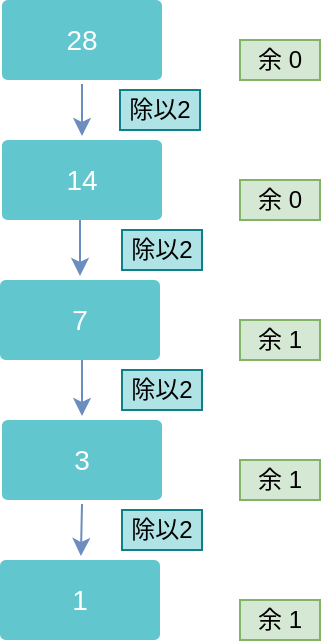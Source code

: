 <mxfile version="11.1.4" type="device"><diagram id="6a731a19-8d31-9384-78a2-239565b7b9f0" name="Page-1"><mxGraphModel dx="946" dy="605" grid="1" gridSize="10" guides="1" tooltips="1" connect="1" arrows="1" fold="1" page="1" pageScale="1" pageWidth="1169" pageHeight="827" background="#ffffff" math="0" shadow="0"><root><mxCell id="0"/><mxCell id="1" parent="0"/><mxCell id="1778" value="28" style="rounded=1;whiteSpace=wrap;html=1;shadow=0;labelBackgroundColor=none;strokeColor=none;strokeWidth=3;fillColor=#61c6ce;fontFamily=Helvetica;fontSize=14;fontColor=#FFFFFF;align=center;spacing=5;fontStyle=0;arcSize=7;perimeterSpacing=2;" parent="1" vertex="1"><mxGeometry x="601" y="120" width="80" height="40" as="geometry"/></mxCell><mxCell id="nc9p15bqsM3jab1Rc4Ui-1781" value="14" style="rounded=1;whiteSpace=wrap;html=1;shadow=0;labelBackgroundColor=none;strokeColor=none;strokeWidth=3;fillColor=#61c6ce;fontFamily=Helvetica;fontSize=14;fontColor=#FFFFFF;align=center;spacing=5;fontStyle=0;arcSize=7;perimeterSpacing=2;" vertex="1" parent="1"><mxGeometry x="601" y="190" width="80" height="40" as="geometry"/></mxCell><mxCell id="nc9p15bqsM3jab1Rc4Ui-1791" value="7" style="rounded=1;whiteSpace=wrap;html=1;shadow=0;labelBackgroundColor=none;strokeColor=none;strokeWidth=3;fillColor=#61c6ce;fontFamily=Helvetica;fontSize=14;fontColor=#FFFFFF;align=center;spacing=5;fontStyle=0;arcSize=7;perimeterSpacing=2;" vertex="1" parent="1"><mxGeometry x="600" y="260" width="80" height="40" as="geometry"/></mxCell><mxCell id="nc9p15bqsM3jab1Rc4Ui-1795" value="3" style="rounded=1;whiteSpace=wrap;html=1;shadow=0;labelBackgroundColor=none;strokeColor=none;strokeWidth=3;fillColor=#61c6ce;fontFamily=Helvetica;fontSize=14;fontColor=#FFFFFF;align=center;spacing=5;fontStyle=0;arcSize=7;perimeterSpacing=2;" vertex="1" parent="1"><mxGeometry x="601" y="330" width="80" height="40" as="geometry"/></mxCell><mxCell id="nc9p15bqsM3jab1Rc4Ui-1807" value="余 0" style="text;html=1;strokeColor=#82b366;fillColor=#d5e8d4;align=center;verticalAlign=middle;whiteSpace=wrap;rounded=0;" vertex="1" parent="1"><mxGeometry x="720" y="140" width="40" height="20" as="geometry"/></mxCell><mxCell id="nc9p15bqsM3jab1Rc4Ui-1810" value="余&amp;nbsp;0" style="text;html=1;strokeColor=#82b366;fillColor=#d5e8d4;align=center;verticalAlign=middle;whiteSpace=wrap;rounded=0;" vertex="1" parent="1"><mxGeometry x="720" y="210" width="40" height="20" as="geometry"/></mxCell><mxCell id="nc9p15bqsM3jab1Rc4Ui-1811" value="余 1" style="text;html=1;strokeColor=#82b366;fillColor=#d5e8d4;align=center;verticalAlign=middle;whiteSpace=wrap;rounded=0;" vertex="1" parent="1"><mxGeometry x="720" y="280" width="40" height="20" as="geometry"/></mxCell><mxCell id="nc9p15bqsM3jab1Rc4Ui-1812" value="余&amp;nbsp;1" style="text;html=1;strokeColor=#82b366;fillColor=#d5e8d4;align=center;verticalAlign=middle;whiteSpace=wrap;rounded=0;" vertex="1" parent="1"><mxGeometry x="720" y="350" width="40" height="20" as="geometry"/></mxCell><mxCell id="nc9p15bqsM3jab1Rc4Ui-1814" value="" style="endArrow=classic;html=1;exitX=0.5;exitY=1;exitDx=0;exitDy=0;fillColor=#dae8fc;strokeColor=#6c8ebf;" edge="1" parent="1" source="1778" target="nc9p15bqsM3jab1Rc4Ui-1781"><mxGeometry width="50" height="50" relative="1" as="geometry"><mxPoint x="480" y="240" as="sourcePoint"/><mxPoint x="530" y="190" as="targetPoint"/></mxGeometry></mxCell><mxCell id="nc9p15bqsM3jab1Rc4Ui-1815" value="" style="endArrow=classic;html=1;entryX=0.5;entryY=0;entryDx=0;entryDy=0;fillColor=#dae8fc;strokeColor=#6c8ebf;" edge="1" parent="1" target="nc9p15bqsM3jab1Rc4Ui-1791"><mxGeometry width="50" height="50" relative="1" as="geometry"><mxPoint x="640" y="230" as="sourcePoint"/><mxPoint x="550" y="230" as="targetPoint"/></mxGeometry></mxCell><mxCell id="nc9p15bqsM3jab1Rc4Ui-1816" value="" style="endArrow=classic;html=1;fillColor=#dae8fc;strokeColor=#6c8ebf;" edge="1" parent="1"><mxGeometry width="50" height="50" relative="1" as="geometry"><mxPoint x="641" y="300" as="sourcePoint"/><mxPoint x="641" y="328" as="targetPoint"/></mxGeometry></mxCell><mxCell id="nc9p15bqsM3jab1Rc4Ui-1817" value="1" style="rounded=1;whiteSpace=wrap;html=1;shadow=0;labelBackgroundColor=none;strokeColor=none;strokeWidth=3;fillColor=#61c6ce;fontFamily=Helvetica;fontSize=14;fontColor=#FFFFFF;align=center;spacing=5;fontStyle=0;arcSize=7;perimeterSpacing=2;" vertex="1" parent="1"><mxGeometry x="600" y="400" width="80" height="40" as="geometry"/></mxCell><mxCell id="nc9p15bqsM3jab1Rc4Ui-1818" value="" style="endArrow=classic;html=1;exitX=0.5;exitY=1;exitDx=0;exitDy=0;fillColor=#dae8fc;strokeColor=#6c8ebf;" edge="1" parent="1" source="nc9p15bqsM3jab1Rc4Ui-1795" target="nc9p15bqsM3jab1Rc4Ui-1817"><mxGeometry width="50" height="50" relative="1" as="geometry"><mxPoint x="510" y="370" as="sourcePoint"/><mxPoint x="560" y="320" as="targetPoint"/></mxGeometry></mxCell><mxCell id="nc9p15bqsM3jab1Rc4Ui-1819" value="余&amp;nbsp;1" style="text;html=1;strokeColor=#82b366;fillColor=#d5e8d4;align=center;verticalAlign=middle;whiteSpace=wrap;rounded=0;" vertex="1" parent="1"><mxGeometry x="720" y="420" width="40" height="20" as="geometry"/></mxCell><mxCell id="nc9p15bqsM3jab1Rc4Ui-1820" value="除以2" style="text;html=1;strokeColor=#0e8088;fillColor=#b0e3e6;align=center;verticalAlign=middle;whiteSpace=wrap;rounded=0;" vertex="1" parent="1"><mxGeometry x="660" y="165" width="40" height="20" as="geometry"/></mxCell><mxCell id="nc9p15bqsM3jab1Rc4Ui-1821" value="除以2" style="text;html=1;strokeColor=#0e8088;fillColor=#b0e3e6;align=center;verticalAlign=middle;whiteSpace=wrap;rounded=0;" vertex="1" parent="1"><mxGeometry x="661" y="235" width="40" height="20" as="geometry"/></mxCell><mxCell id="nc9p15bqsM3jab1Rc4Ui-1822" value="除以2" style="text;html=1;strokeColor=#0e8088;fillColor=#b0e3e6;align=center;verticalAlign=middle;whiteSpace=wrap;rounded=0;" vertex="1" parent="1"><mxGeometry x="661" y="305" width="40" height="20" as="geometry"/></mxCell><mxCell id="nc9p15bqsM3jab1Rc4Ui-1823" value="除以2" style="text;html=1;strokeColor=#0e8088;fillColor=#b0e3e6;align=center;verticalAlign=middle;whiteSpace=wrap;rounded=0;" vertex="1" parent="1"><mxGeometry x="661" y="375" width="40" height="20" as="geometry"/></mxCell></root></mxGraphModel></diagram></mxfile>